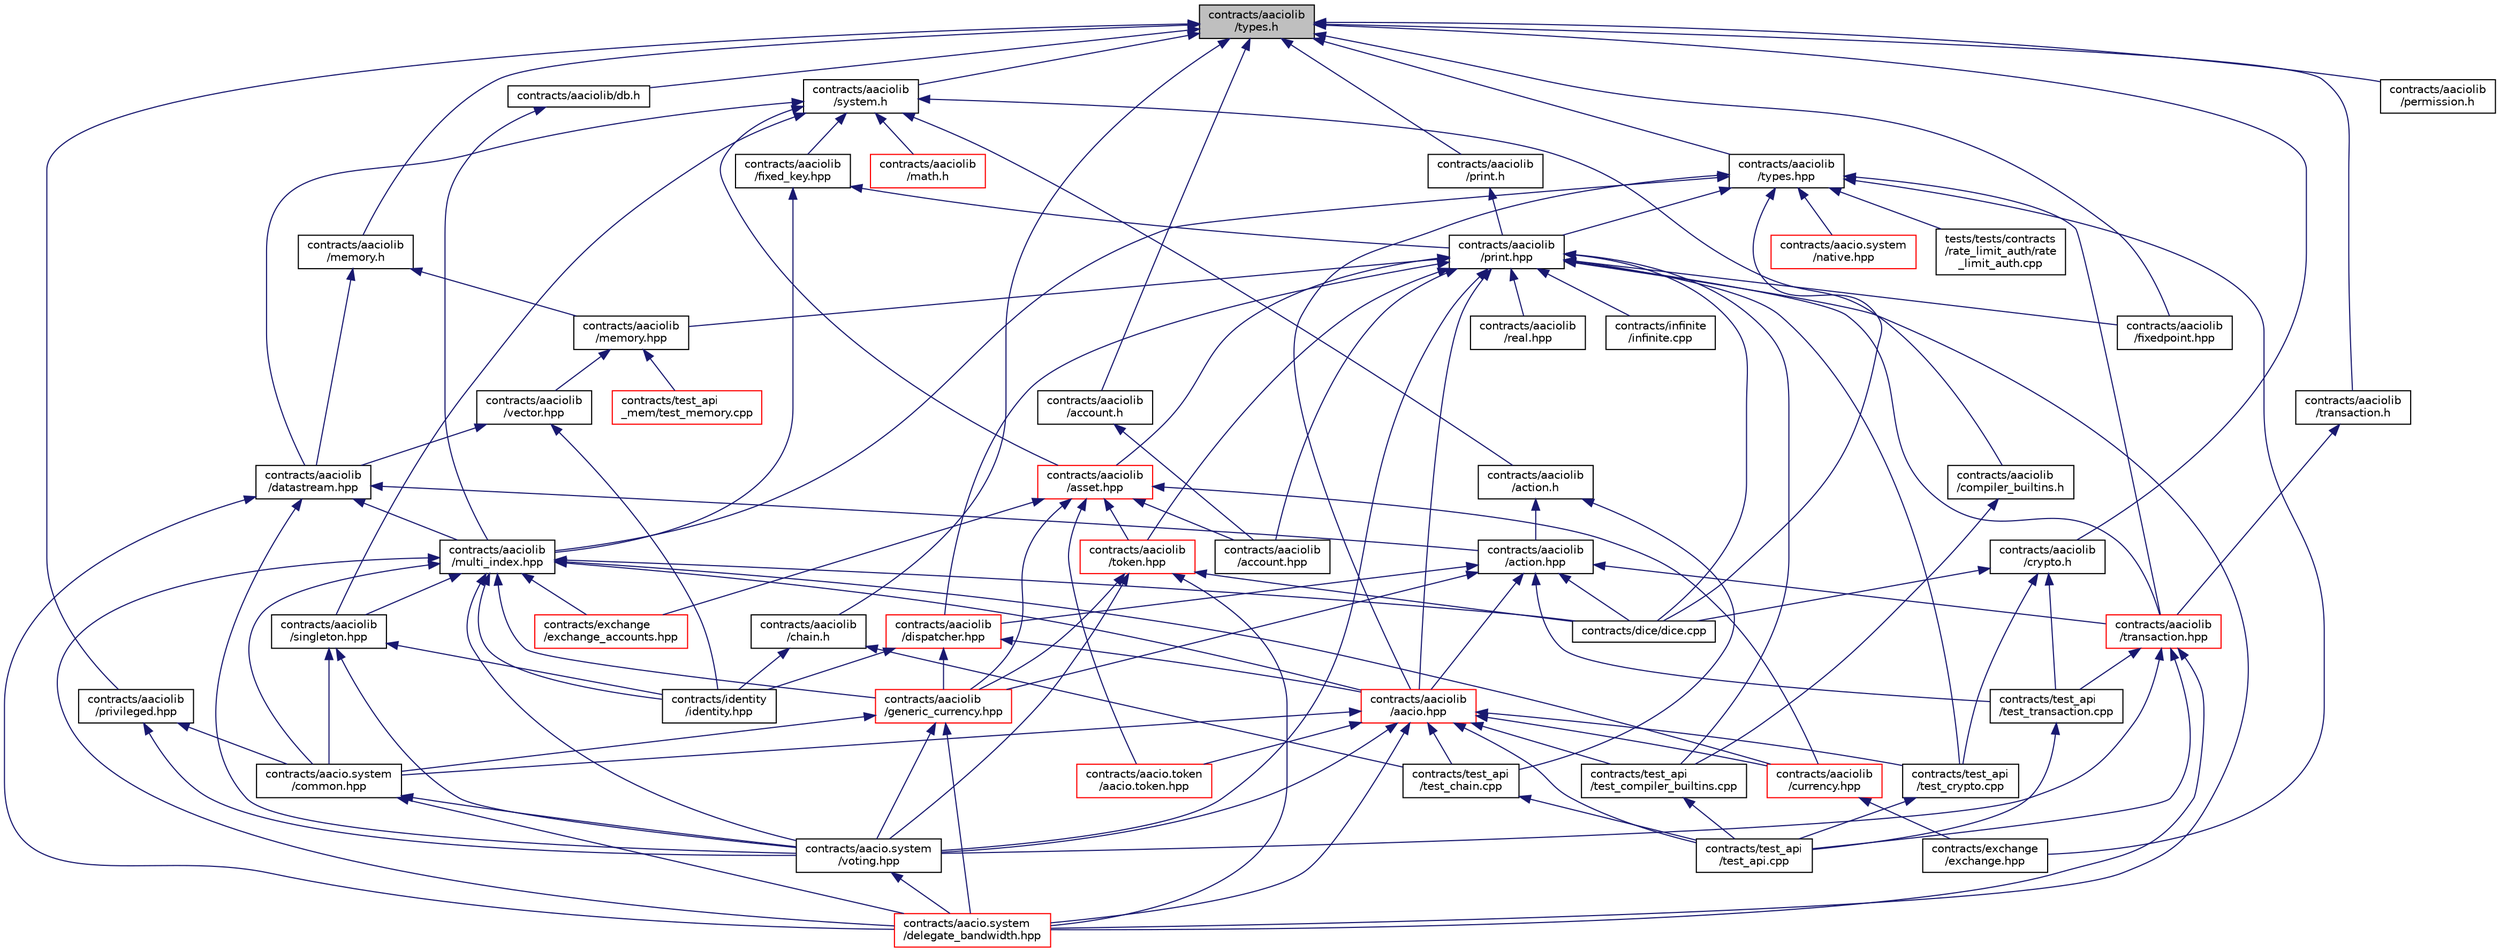 digraph "contracts/aaciolib/types.h"
{
  edge [fontname="Helvetica",fontsize="10",labelfontname="Helvetica",labelfontsize="10"];
  node [fontname="Helvetica",fontsize="10",shape=record];
  Node3 [label="contracts/aaciolib\l/types.h",height=0.2,width=0.4,color="black", fillcolor="grey75", style="filled", fontcolor="black"];
  Node3 -> Node4 [dir="back",color="midnightblue",fontsize="10",style="solid"];
  Node4 [label="contracts/aaciolib\l/privileged.hpp",height=0.2,width=0.4,color="black", fillcolor="white", style="filled",URL="$privileged_8hpp_source.html"];
  Node4 -> Node5 [dir="back",color="midnightblue",fontsize="10",style="solid"];
  Node5 [label="contracts/aacio.system\l/common.hpp",height=0.2,width=0.4,color="black", fillcolor="white", style="filled",URL="$contracts_2aacio_8system_2common_8hpp_source.html"];
  Node5 -> Node6 [dir="back",color="midnightblue",fontsize="10",style="solid"];
  Node6 [label="contracts/aacio.system\l/delegate_bandwidth.hpp",height=0.2,width=0.4,color="red", fillcolor="white", style="filled",URL="$delegate__bandwidth_8hpp.html"];
  Node5 -> Node11 [dir="back",color="midnightblue",fontsize="10",style="solid"];
  Node11 [label="contracts/aacio.system\l/voting.hpp",height=0.2,width=0.4,color="black", fillcolor="white", style="filled",URL="$voting_8hpp.html"];
  Node11 -> Node6 [dir="back",color="midnightblue",fontsize="10",style="solid"];
  Node4 -> Node11 [dir="back",color="midnightblue",fontsize="10",style="solid"];
  Node3 -> Node12 [dir="back",color="midnightblue",fontsize="10",style="solid"];
  Node12 [label="contracts/aaciolib\l/account.h",height=0.2,width=0.4,color="black", fillcolor="white", style="filled",URL="$account_8h.html"];
  Node12 -> Node13 [dir="back",color="midnightblue",fontsize="10",style="solid"];
  Node13 [label="contracts/aaciolib\l/account.hpp",height=0.2,width=0.4,color="black", fillcolor="white", style="filled",URL="$account_8hpp.html",tooltip="Defines types and ABI for account API interactions. "];
  Node3 -> Node14 [dir="back",color="midnightblue",fontsize="10",style="solid"];
  Node14 [label="contracts/aaciolib\l/chain.h",height=0.2,width=0.4,color="black", fillcolor="white", style="filled",URL="$chain_8h.html"];
  Node14 -> Node15 [dir="back",color="midnightblue",fontsize="10",style="solid"];
  Node15 [label="contracts/identity\l/identity.hpp",height=0.2,width=0.4,color="black", fillcolor="white", style="filled",URL="$identity_8hpp_source.html"];
  Node14 -> Node16 [dir="back",color="midnightblue",fontsize="10",style="solid"];
  Node16 [label="contracts/test_api\l/test_chain.cpp",height=0.2,width=0.4,color="black", fillcolor="white", style="filled",URL="$test__chain_8cpp.html"];
  Node16 -> Node17 [dir="back",color="midnightblue",fontsize="10",style="solid"];
  Node17 [label="contracts/test_api\l/test_api.cpp",height=0.2,width=0.4,color="black", fillcolor="white", style="filled",URL="$test__api_8cpp.html"];
  Node3 -> Node18 [dir="back",color="midnightblue",fontsize="10",style="solid"];
  Node18 [label="contracts/aaciolib\l/crypto.h",height=0.2,width=0.4,color="black", fillcolor="white", style="filled",URL="$crypto_8h.html"];
  Node18 -> Node9 [dir="back",color="midnightblue",fontsize="10",style="solid"];
  Node9 [label="contracts/dice/dice.cpp",height=0.2,width=0.4,color="black", fillcolor="white", style="filled",URL="$dice_8cpp.html"];
  Node18 -> Node19 [dir="back",color="midnightblue",fontsize="10",style="solid"];
  Node19 [label="contracts/test_api\l/test_crypto.cpp",height=0.2,width=0.4,color="black", fillcolor="white", style="filled",URL="$test__crypto_8cpp.html"];
  Node19 -> Node17 [dir="back",color="midnightblue",fontsize="10",style="solid"];
  Node18 -> Node20 [dir="back",color="midnightblue",fontsize="10",style="solid"];
  Node20 [label="contracts/test_api\l/test_transaction.cpp",height=0.2,width=0.4,color="black", fillcolor="white", style="filled",URL="$test__transaction_8cpp.html"];
  Node20 -> Node17 [dir="back",color="midnightblue",fontsize="10",style="solid"];
  Node3 -> Node21 [dir="back",color="midnightblue",fontsize="10",style="solid"];
  Node21 [label="contracts/aaciolib/db.h",height=0.2,width=0.4,color="black", fillcolor="white", style="filled",URL="$db_8h.html",tooltip="Defines C API for interfacing with blockchain database. "];
  Node21 -> Node22 [dir="back",color="midnightblue",fontsize="10",style="solid"];
  Node22 [label="contracts/aaciolib\l/multi_index.hpp",height=0.2,width=0.4,color="black", fillcolor="white", style="filled",URL="$multi__index_8hpp.html"];
  Node22 -> Node5 [dir="back",color="midnightblue",fontsize="10",style="solid"];
  Node22 -> Node11 [dir="back",color="midnightblue",fontsize="10",style="solid"];
  Node22 -> Node6 [dir="back",color="midnightblue",fontsize="10",style="solid"];
  Node22 -> Node23 [dir="back",color="midnightblue",fontsize="10",style="solid"];
  Node23 [label="contracts/aaciolib\l/aacio.hpp",height=0.2,width=0.4,color="red", fillcolor="white", style="filled",URL="$aacio_8hpp.html"];
  Node23 -> Node5 [dir="back",color="midnightblue",fontsize="10",style="solid"];
  Node23 -> Node11 [dir="back",color="midnightblue",fontsize="10",style="solid"];
  Node23 -> Node6 [dir="back",color="midnightblue",fontsize="10",style="solid"];
  Node23 -> Node26 [dir="back",color="midnightblue",fontsize="10",style="solid"];
  Node26 [label="contracts/aacio.token\l/aacio.token.hpp",height=0.2,width=0.4,color="red", fillcolor="white", style="filled",URL="$aacio_8token_8hpp.html"];
  Node23 -> Node28 [dir="back",color="midnightblue",fontsize="10",style="solid"];
  Node28 [label="contracts/aaciolib\l/currency.hpp",height=0.2,width=0.4,color="red", fillcolor="white", style="filled",URL="$currency_8hpp_source.html"];
  Node28 -> Node30 [dir="back",color="midnightblue",fontsize="10",style="solid"];
  Node30 [label="contracts/exchange\l/exchange.hpp",height=0.2,width=0.4,color="black", fillcolor="white", style="filled",URL="$exchange_8hpp_source.html"];
  Node23 -> Node17 [dir="back",color="midnightblue",fontsize="10",style="solid"];
  Node23 -> Node41 [dir="back",color="midnightblue",fontsize="10",style="solid"];
  Node41 [label="contracts/test_api\l/test_compiler_builtins.cpp",height=0.2,width=0.4,color="black", fillcolor="white", style="filled",URL="$test__compiler__builtins_8cpp.html"];
  Node41 -> Node17 [dir="back",color="midnightblue",fontsize="10",style="solid"];
  Node23 -> Node19 [dir="back",color="midnightblue",fontsize="10",style="solid"];
  Node23 -> Node16 [dir="back",color="midnightblue",fontsize="10",style="solid"];
  Node22 -> Node28 [dir="back",color="midnightblue",fontsize="10",style="solid"];
  Node22 -> Node46 [dir="back",color="midnightblue",fontsize="10",style="solid"];
  Node46 [label="contracts/aaciolib\l/generic_currency.hpp",height=0.2,width=0.4,color="red", fillcolor="white", style="filled",URL="$generic__currency_8hpp_source.html"];
  Node46 -> Node5 [dir="back",color="midnightblue",fontsize="10",style="solid"];
  Node46 -> Node11 [dir="back",color="midnightblue",fontsize="10",style="solid"];
  Node46 -> Node6 [dir="back",color="midnightblue",fontsize="10",style="solid"];
  Node22 -> Node50 [dir="back",color="midnightblue",fontsize="10",style="solid"];
  Node50 [label="contracts/aaciolib\l/singleton.hpp",height=0.2,width=0.4,color="black", fillcolor="white", style="filled",URL="$singleton_8hpp_source.html"];
  Node50 -> Node5 [dir="back",color="midnightblue",fontsize="10",style="solid"];
  Node50 -> Node11 [dir="back",color="midnightblue",fontsize="10",style="solid"];
  Node50 -> Node15 [dir="back",color="midnightblue",fontsize="10",style="solid"];
  Node22 -> Node9 [dir="back",color="midnightblue",fontsize="10",style="solid"];
  Node22 -> Node51 [dir="back",color="midnightblue",fontsize="10",style="solid"];
  Node51 [label="contracts/exchange\l/exchange_accounts.hpp",height=0.2,width=0.4,color="red", fillcolor="white", style="filled",URL="$exchange__accounts_8hpp_source.html"];
  Node22 -> Node15 [dir="back",color="midnightblue",fontsize="10",style="solid"];
  Node3 -> Node53 [dir="back",color="midnightblue",fontsize="10",style="solid"];
  Node53 [label="contracts/aaciolib\l/fixedpoint.hpp",height=0.2,width=0.4,color="black", fillcolor="white", style="filled",URL="$fixedpoint_8hpp_source.html"];
  Node3 -> Node54 [dir="back",color="midnightblue",fontsize="10",style="solid"];
  Node54 [label="contracts/aaciolib\l/memory.h",height=0.2,width=0.4,color="black", fillcolor="white", style="filled",URL="$aaciolib_2memory_8h.html"];
  Node54 -> Node55 [dir="back",color="midnightblue",fontsize="10",style="solid"];
  Node55 [label="contracts/aaciolib\l/datastream.hpp",height=0.2,width=0.4,color="black", fillcolor="white", style="filled",URL="$contracts_2aaciolib_2datastream_8hpp_source.html"];
  Node55 -> Node11 [dir="back",color="midnightblue",fontsize="10",style="solid"];
  Node55 -> Node6 [dir="back",color="midnightblue",fontsize="10",style="solid"];
  Node55 -> Node56 [dir="back",color="midnightblue",fontsize="10",style="solid"];
  Node56 [label="contracts/aaciolib\l/action.hpp",height=0.2,width=0.4,color="black", fillcolor="white", style="filled",URL="$action_8hpp.html"];
  Node56 -> Node23 [dir="back",color="midnightblue",fontsize="10",style="solid"];
  Node56 -> Node57 [dir="back",color="midnightblue",fontsize="10",style="solid"];
  Node57 [label="contracts/aaciolib\l/dispatcher.hpp",height=0.2,width=0.4,color="red", fillcolor="white", style="filled",URL="$dispatcher_8hpp_source.html"];
  Node57 -> Node23 [dir="back",color="midnightblue",fontsize="10",style="solid"];
  Node57 -> Node46 [dir="back",color="midnightblue",fontsize="10",style="solid"];
  Node57 -> Node15 [dir="back",color="midnightblue",fontsize="10",style="solid"];
  Node56 -> Node46 [dir="back",color="midnightblue",fontsize="10",style="solid"];
  Node56 -> Node59 [dir="back",color="midnightblue",fontsize="10",style="solid"];
  Node59 [label="contracts/aaciolib\l/transaction.hpp",height=0.2,width=0.4,color="red", fillcolor="white", style="filled",URL="$contracts_2aaciolib_2transaction_8hpp.html"];
  Node59 -> Node11 [dir="back",color="midnightblue",fontsize="10",style="solid"];
  Node59 -> Node6 [dir="back",color="midnightblue",fontsize="10",style="solid"];
  Node59 -> Node17 [dir="back",color="midnightblue",fontsize="10",style="solid"];
  Node59 -> Node20 [dir="back",color="midnightblue",fontsize="10",style="solid"];
  Node56 -> Node9 [dir="back",color="midnightblue",fontsize="10",style="solid"];
  Node56 -> Node20 [dir="back",color="midnightblue",fontsize="10",style="solid"];
  Node55 -> Node22 [dir="back",color="midnightblue",fontsize="10",style="solid"];
  Node54 -> Node60 [dir="back",color="midnightblue",fontsize="10",style="solid"];
  Node60 [label="contracts/aaciolib\l/memory.hpp",height=0.2,width=0.4,color="black", fillcolor="white", style="filled",URL="$contracts_2aaciolib_2memory_8hpp.html"];
  Node60 -> Node61 [dir="back",color="midnightblue",fontsize="10",style="solid"];
  Node61 [label="contracts/aaciolib\l/vector.hpp",height=0.2,width=0.4,color="black", fillcolor="white", style="filled",URL="$contracts_2aaciolib_2vector_8hpp_source.html"];
  Node61 -> Node55 [dir="back",color="midnightblue",fontsize="10",style="solid"];
  Node61 -> Node15 [dir="back",color="midnightblue",fontsize="10",style="solid"];
  Node60 -> Node62 [dir="back",color="midnightblue",fontsize="10",style="solid"];
  Node62 [label="contracts/test_api\l_mem/test_memory.cpp",height=0.2,width=0.4,color="red", fillcolor="white", style="filled",URL="$test__memory_8cpp.html"];
  Node3 -> Node63 [dir="back",color="midnightblue",fontsize="10",style="solid"];
  Node63 [label="contracts/aaciolib\l/permission.h",height=0.2,width=0.4,color="black", fillcolor="white", style="filled",URL="$permission_8h.html"];
  Node3 -> Node64 [dir="back",color="midnightblue",fontsize="10",style="solid"];
  Node64 [label="contracts/aaciolib\l/print.h",height=0.2,width=0.4,color="black", fillcolor="white", style="filled",URL="$print_8h.html"];
  Node64 -> Node65 [dir="back",color="midnightblue",fontsize="10",style="solid"];
  Node65 [label="contracts/aaciolib\l/print.hpp",height=0.2,width=0.4,color="black", fillcolor="white", style="filled",URL="$print_8hpp.html"];
  Node65 -> Node11 [dir="back",color="midnightblue",fontsize="10",style="solid"];
  Node65 -> Node6 [dir="back",color="midnightblue",fontsize="10",style="solid"];
  Node65 -> Node23 [dir="back",color="midnightblue",fontsize="10",style="solid"];
  Node65 -> Node60 [dir="back",color="midnightblue",fontsize="10",style="solid"];
  Node65 -> Node13 [dir="back",color="midnightblue",fontsize="10",style="solid"];
  Node65 -> Node66 [dir="back",color="midnightblue",fontsize="10",style="solid"];
  Node66 [label="contracts/aaciolib\l/asset.hpp",height=0.2,width=0.4,color="red", fillcolor="white", style="filled",URL="$contracts_2aaciolib_2asset_8hpp_source.html"];
  Node66 -> Node26 [dir="back",color="midnightblue",fontsize="10",style="solid"];
  Node66 -> Node13 [dir="back",color="midnightblue",fontsize="10",style="solid"];
  Node66 -> Node28 [dir="back",color="midnightblue",fontsize="10",style="solid"];
  Node66 -> Node46 [dir="back",color="midnightblue",fontsize="10",style="solid"];
  Node66 -> Node67 [dir="back",color="midnightblue",fontsize="10",style="solid"];
  Node67 [label="contracts/aaciolib\l/token.hpp",height=0.2,width=0.4,color="red", fillcolor="white", style="filled",URL="$token_8hpp.html",tooltip="Defines types and ABI for standard token messages and database tables. "];
  Node67 -> Node11 [dir="back",color="midnightblue",fontsize="10",style="solid"];
  Node67 -> Node6 [dir="back",color="midnightblue",fontsize="10",style="solid"];
  Node67 -> Node46 [dir="back",color="midnightblue",fontsize="10",style="solid"];
  Node67 -> Node9 [dir="back",color="midnightblue",fontsize="10",style="solid"];
  Node66 -> Node51 [dir="back",color="midnightblue",fontsize="10",style="solid"];
  Node65 -> Node57 [dir="back",color="midnightblue",fontsize="10",style="solid"];
  Node65 -> Node53 [dir="back",color="midnightblue",fontsize="10",style="solid"];
  Node65 -> Node69 [dir="back",color="midnightblue",fontsize="10",style="solid"];
  Node69 [label="contracts/aaciolib\l/real.hpp",height=0.2,width=0.4,color="black", fillcolor="white", style="filled",URL="$real_8hpp_source.html"];
  Node65 -> Node67 [dir="back",color="midnightblue",fontsize="10",style="solid"];
  Node65 -> Node59 [dir="back",color="midnightblue",fontsize="10",style="solid"];
  Node65 -> Node9 [dir="back",color="midnightblue",fontsize="10",style="solid"];
  Node65 -> Node70 [dir="back",color="midnightblue",fontsize="10",style="solid"];
  Node70 [label="contracts/infinite\l/infinite.cpp",height=0.2,width=0.4,color="black", fillcolor="white", style="filled",URL="$infinite_8cpp.html"];
  Node65 -> Node41 [dir="back",color="midnightblue",fontsize="10",style="solid"];
  Node65 -> Node19 [dir="back",color="midnightblue",fontsize="10",style="solid"];
  Node3 -> Node71 [dir="back",color="midnightblue",fontsize="10",style="solid"];
  Node71 [label="contracts/aaciolib\l/system.h",height=0.2,width=0.4,color="black", fillcolor="white", style="filled",URL="$system_8h.html"];
  Node71 -> Node55 [dir="back",color="midnightblue",fontsize="10",style="solid"];
  Node71 -> Node72 [dir="back",color="midnightblue",fontsize="10",style="solid"];
  Node72 [label="contracts/aaciolib\l/action.h",height=0.2,width=0.4,color="black", fillcolor="white", style="filled",URL="$action_8h.html"];
  Node72 -> Node56 [dir="back",color="midnightblue",fontsize="10",style="solid"];
  Node72 -> Node16 [dir="back",color="midnightblue",fontsize="10",style="solid"];
  Node71 -> Node66 [dir="back",color="midnightblue",fontsize="10",style="solid"];
  Node71 -> Node73 [dir="back",color="midnightblue",fontsize="10",style="solid"];
  Node73 [label="contracts/aaciolib\l/compiler_builtins.h",height=0.2,width=0.4,color="black", fillcolor="white", style="filled",URL="$compiler__builtins_8h.html"];
  Node73 -> Node41 [dir="back",color="midnightblue",fontsize="10",style="solid"];
  Node71 -> Node74 [dir="back",color="midnightblue",fontsize="10",style="solid"];
  Node74 [label="contracts/aaciolib\l/fixed_key.hpp",height=0.2,width=0.4,color="black", fillcolor="white", style="filled",URL="$contracts_2aaciolib_2fixed__key_8hpp.html"];
  Node74 -> Node22 [dir="back",color="midnightblue",fontsize="10",style="solid"];
  Node74 -> Node65 [dir="back",color="midnightblue",fontsize="10",style="solid"];
  Node71 -> Node75 [dir="back",color="midnightblue",fontsize="10",style="solid"];
  Node75 [label="contracts/aaciolib\l/math.h",height=0.2,width=0.4,color="red", fillcolor="white", style="filled",URL="$aaciolib_2math_8h.html"];
  Node71 -> Node50 [dir="back",color="midnightblue",fontsize="10",style="solid"];
  Node3 -> Node77 [dir="back",color="midnightblue",fontsize="10",style="solid"];
  Node77 [label="contracts/aaciolib\l/transaction.h",height=0.2,width=0.4,color="black", fillcolor="white", style="filled",URL="$transaction_8h.html"];
  Node77 -> Node59 [dir="back",color="midnightblue",fontsize="10",style="solid"];
  Node3 -> Node78 [dir="back",color="midnightblue",fontsize="10",style="solid"];
  Node78 [label="contracts/aaciolib\l/types.hpp",height=0.2,width=0.4,color="black", fillcolor="white", style="filled",URL="$contracts_2aaciolib_2types_8hpp.html"];
  Node78 -> Node79 [dir="back",color="midnightblue",fontsize="10",style="solid"];
  Node79 [label="contracts/aacio.system\l/native.hpp",height=0.2,width=0.4,color="red", fillcolor="white", style="filled",URL="$native_8hpp.html"];
  Node78 -> Node23 [dir="back",color="midnightblue",fontsize="10",style="solid"];
  Node78 -> Node22 [dir="back",color="midnightblue",fontsize="10",style="solid"];
  Node78 -> Node65 [dir="back",color="midnightblue",fontsize="10",style="solid"];
  Node78 -> Node59 [dir="back",color="midnightblue",fontsize="10",style="solid"];
  Node78 -> Node9 [dir="back",color="midnightblue",fontsize="10",style="solid"];
  Node78 -> Node30 [dir="back",color="midnightblue",fontsize="10",style="solid"];
  Node78 -> Node80 [dir="back",color="midnightblue",fontsize="10",style="solid"];
  Node80 [label="tests/tests/contracts\l/rate_limit_auth/rate\l_limit_auth.cpp",height=0.2,width=0.4,color="black", fillcolor="white", style="filled",URL="$rate__limit__auth_8cpp.html"];
}
